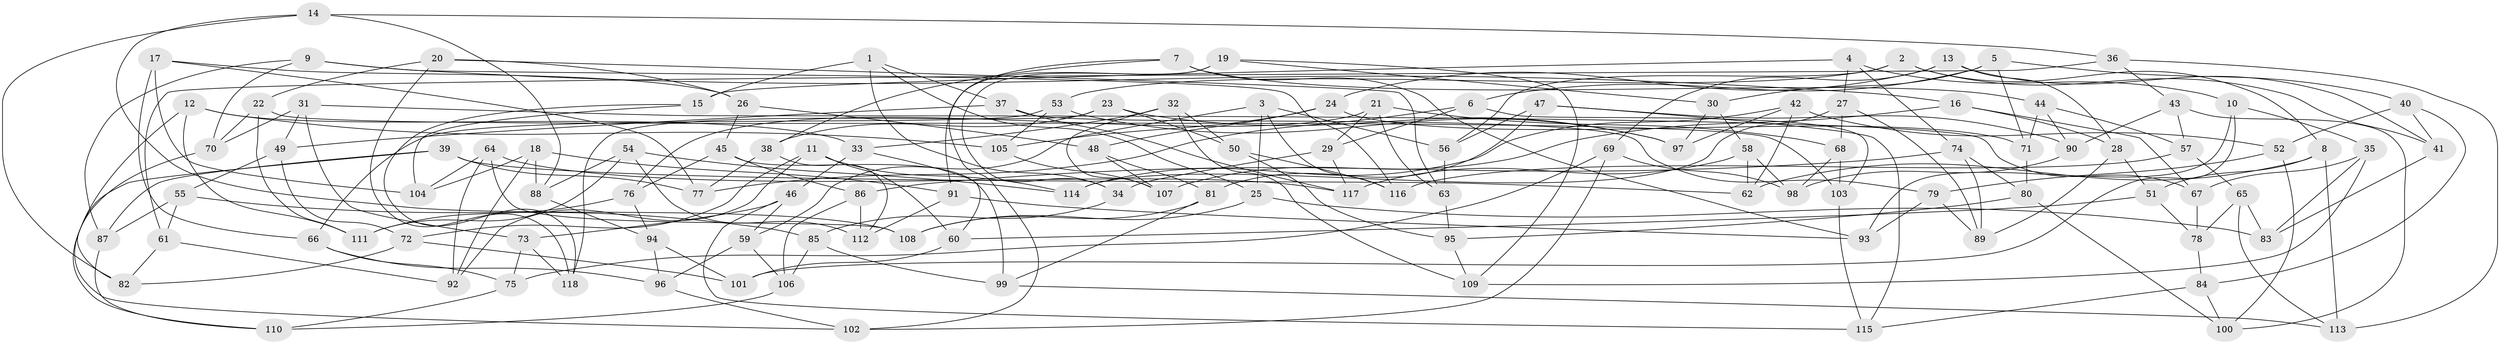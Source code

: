 // coarse degree distribution, {6: 0.5833333333333334, 4: 0.3611111111111111, 5: 0.05555555555555555}
// Generated by graph-tools (version 1.1) at 2025/52/02/27/25 19:52:28]
// undirected, 118 vertices, 236 edges
graph export_dot {
graph [start="1"]
  node [color=gray90,style=filled];
  1;
  2;
  3;
  4;
  5;
  6;
  7;
  8;
  9;
  10;
  11;
  12;
  13;
  14;
  15;
  16;
  17;
  18;
  19;
  20;
  21;
  22;
  23;
  24;
  25;
  26;
  27;
  28;
  29;
  30;
  31;
  32;
  33;
  34;
  35;
  36;
  37;
  38;
  39;
  40;
  41;
  42;
  43;
  44;
  45;
  46;
  47;
  48;
  49;
  50;
  51;
  52;
  53;
  54;
  55;
  56;
  57;
  58;
  59;
  60;
  61;
  62;
  63;
  64;
  65;
  66;
  67;
  68;
  69;
  70;
  71;
  72;
  73;
  74;
  75;
  76;
  77;
  78;
  79;
  80;
  81;
  82;
  83;
  84;
  85;
  86;
  87;
  88;
  89;
  90;
  91;
  92;
  93;
  94;
  95;
  96;
  97;
  98;
  99;
  100;
  101;
  102;
  103;
  104;
  105;
  106;
  107;
  108;
  109;
  110;
  111;
  112;
  113;
  114;
  115;
  116;
  117;
  118;
  1 -- 34;
  1 -- 37;
  1 -- 15;
  1 -- 25;
  2 -- 8;
  2 -- 56;
  2 -- 53;
  2 -- 41;
  3 -- 59;
  3 -- 56;
  3 -- 116;
  3 -- 25;
  4 -- 74;
  4 -- 15;
  4 -- 10;
  4 -- 27;
  5 -- 71;
  5 -- 40;
  5 -- 30;
  5 -- 6;
  6 -- 29;
  6 -- 103;
  6 -- 77;
  7 -- 93;
  7 -- 38;
  7 -- 102;
  7 -- 44;
  8 -- 51;
  8 -- 62;
  8 -- 113;
  9 -- 70;
  9 -- 16;
  9 -- 87;
  9 -- 116;
  10 -- 101;
  10 -- 35;
  10 -- 93;
  11 -- 92;
  11 -- 72;
  11 -- 114;
  11 -- 60;
  12 -- 111;
  12 -- 33;
  12 -- 82;
  12 -- 105;
  13 -- 24;
  13 -- 69;
  13 -- 28;
  13 -- 41;
  14 -- 108;
  14 -- 82;
  14 -- 36;
  14 -- 88;
  15 -- 104;
  15 -- 118;
  16 -- 107;
  16 -- 67;
  16 -- 28;
  17 -- 66;
  17 -- 104;
  17 -- 77;
  17 -- 26;
  18 -- 104;
  18 -- 88;
  18 -- 92;
  18 -- 91;
  19 -- 30;
  19 -- 109;
  19 -- 91;
  19 -- 34;
  20 -- 26;
  20 -- 63;
  20 -- 22;
  20 -- 118;
  21 -- 68;
  21 -- 29;
  21 -- 63;
  21 -- 76;
  22 -- 70;
  22 -- 103;
  22 -- 111;
  23 -- 38;
  23 -- 97;
  23 -- 50;
  23 -- 118;
  24 -- 105;
  24 -- 71;
  24 -- 48;
  25 -- 108;
  25 -- 83;
  26 -- 45;
  26 -- 48;
  27 -- 68;
  27 -- 89;
  27 -- 114;
  28 -- 89;
  28 -- 51;
  29 -- 34;
  29 -- 117;
  30 -- 97;
  30 -- 58;
  31 -- 67;
  31 -- 70;
  31 -- 49;
  31 -- 73;
  32 -- 50;
  32 -- 33;
  32 -- 107;
  32 -- 109;
  33 -- 60;
  33 -- 46;
  34 -- 85;
  35 -- 67;
  35 -- 109;
  35 -- 83;
  36 -- 113;
  36 -- 43;
  36 -- 61;
  37 -- 79;
  37 -- 117;
  37 -- 49;
  38 -- 112;
  38 -- 77;
  39 -- 110;
  39 -- 62;
  39 -- 87;
  39 -- 77;
  40 -- 52;
  40 -- 84;
  40 -- 41;
  41 -- 83;
  42 -- 97;
  42 -- 114;
  42 -- 62;
  42 -- 52;
  43 -- 57;
  43 -- 100;
  43 -- 90;
  44 -- 57;
  44 -- 71;
  44 -- 90;
  45 -- 86;
  45 -- 76;
  45 -- 99;
  46 -- 73;
  46 -- 59;
  46 -- 115;
  47 -- 56;
  47 -- 81;
  47 -- 115;
  47 -- 90;
  48 -- 107;
  48 -- 81;
  49 -- 72;
  49 -- 55;
  50 -- 116;
  50 -- 95;
  51 -- 78;
  51 -- 60;
  52 -- 79;
  52 -- 100;
  53 -- 105;
  53 -- 97;
  53 -- 66;
  54 -- 88;
  54 -- 111;
  54 -- 112;
  54 -- 114;
  55 -- 61;
  55 -- 87;
  55 -- 85;
  56 -- 63;
  57 -- 116;
  57 -- 65;
  58 -- 98;
  58 -- 62;
  58 -- 117;
  59 -- 106;
  59 -- 96;
  60 -- 101;
  61 -- 92;
  61 -- 82;
  63 -- 95;
  64 -- 108;
  64 -- 104;
  64 -- 117;
  64 -- 92;
  65 -- 113;
  65 -- 83;
  65 -- 78;
  66 -- 75;
  66 -- 96;
  67 -- 78;
  68 -- 103;
  68 -- 98;
  69 -- 75;
  69 -- 98;
  69 -- 102;
  70 -- 102;
  71 -- 80;
  72 -- 101;
  72 -- 82;
  73 -- 75;
  73 -- 118;
  74 -- 80;
  74 -- 89;
  74 -- 86;
  75 -- 110;
  76 -- 111;
  76 -- 94;
  78 -- 84;
  79 -- 89;
  79 -- 93;
  80 -- 100;
  80 -- 95;
  81 -- 99;
  81 -- 108;
  84 -- 115;
  84 -- 100;
  85 -- 106;
  85 -- 99;
  86 -- 106;
  86 -- 112;
  87 -- 110;
  88 -- 94;
  90 -- 98;
  91 -- 93;
  91 -- 112;
  94 -- 96;
  94 -- 101;
  95 -- 109;
  96 -- 102;
  99 -- 113;
  103 -- 115;
  105 -- 107;
  106 -- 110;
}
